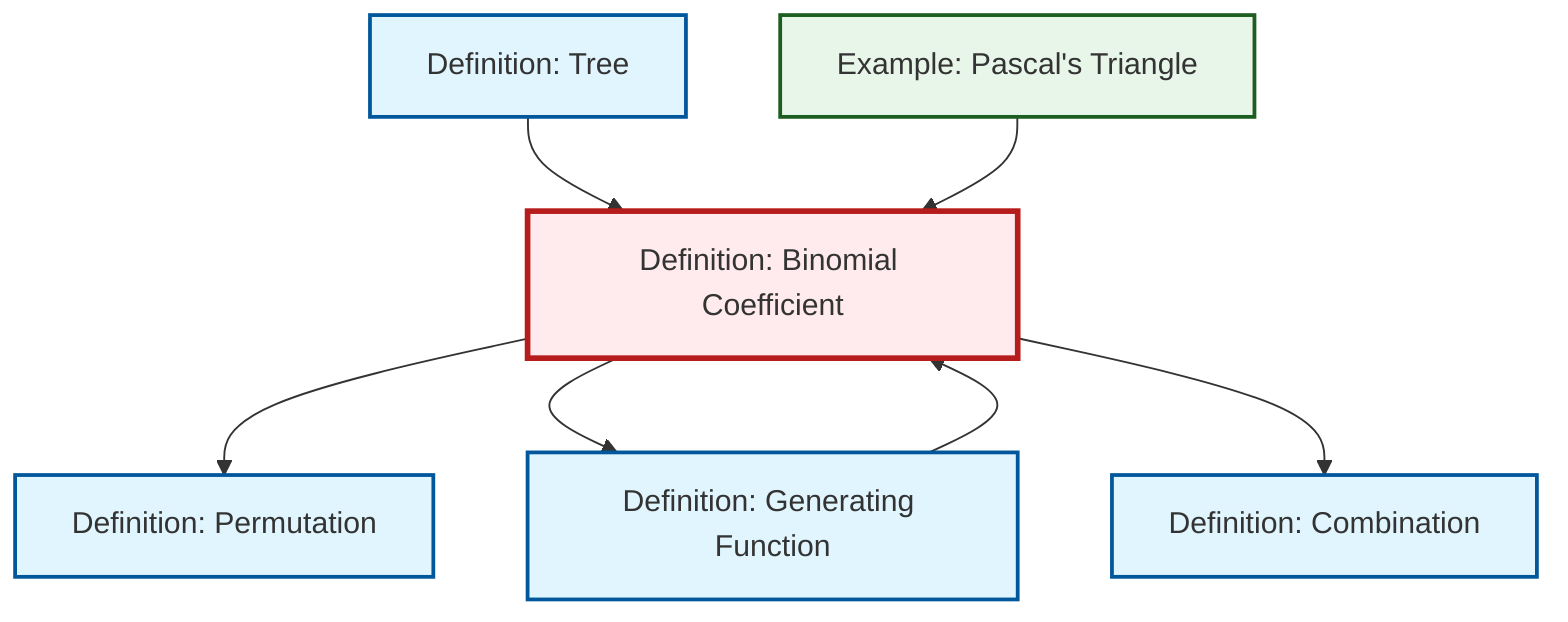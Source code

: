 graph TD
    classDef definition fill:#e1f5fe,stroke:#01579b,stroke-width:2px
    classDef theorem fill:#f3e5f5,stroke:#4a148c,stroke-width:2px
    classDef axiom fill:#fff3e0,stroke:#e65100,stroke-width:2px
    classDef example fill:#e8f5e9,stroke:#1b5e20,stroke-width:2px
    classDef current fill:#ffebee,stroke:#b71c1c,stroke-width:3px
    def-tree["Definition: Tree"]:::definition
    def-binomial-coefficient["Definition: Binomial Coefficient"]:::definition
    def-generating-function["Definition: Generating Function"]:::definition
    def-combination["Definition: Combination"]:::definition
    def-permutation["Definition: Permutation"]:::definition
    ex-pascals-triangle["Example: Pascal's Triangle"]:::example
    def-binomial-coefficient --> def-permutation
    def-tree --> def-binomial-coefficient
    def-generating-function --> def-binomial-coefficient
    def-binomial-coefficient --> def-generating-function
    ex-pascals-triangle --> def-binomial-coefficient
    def-binomial-coefficient --> def-combination
    class def-binomial-coefficient current